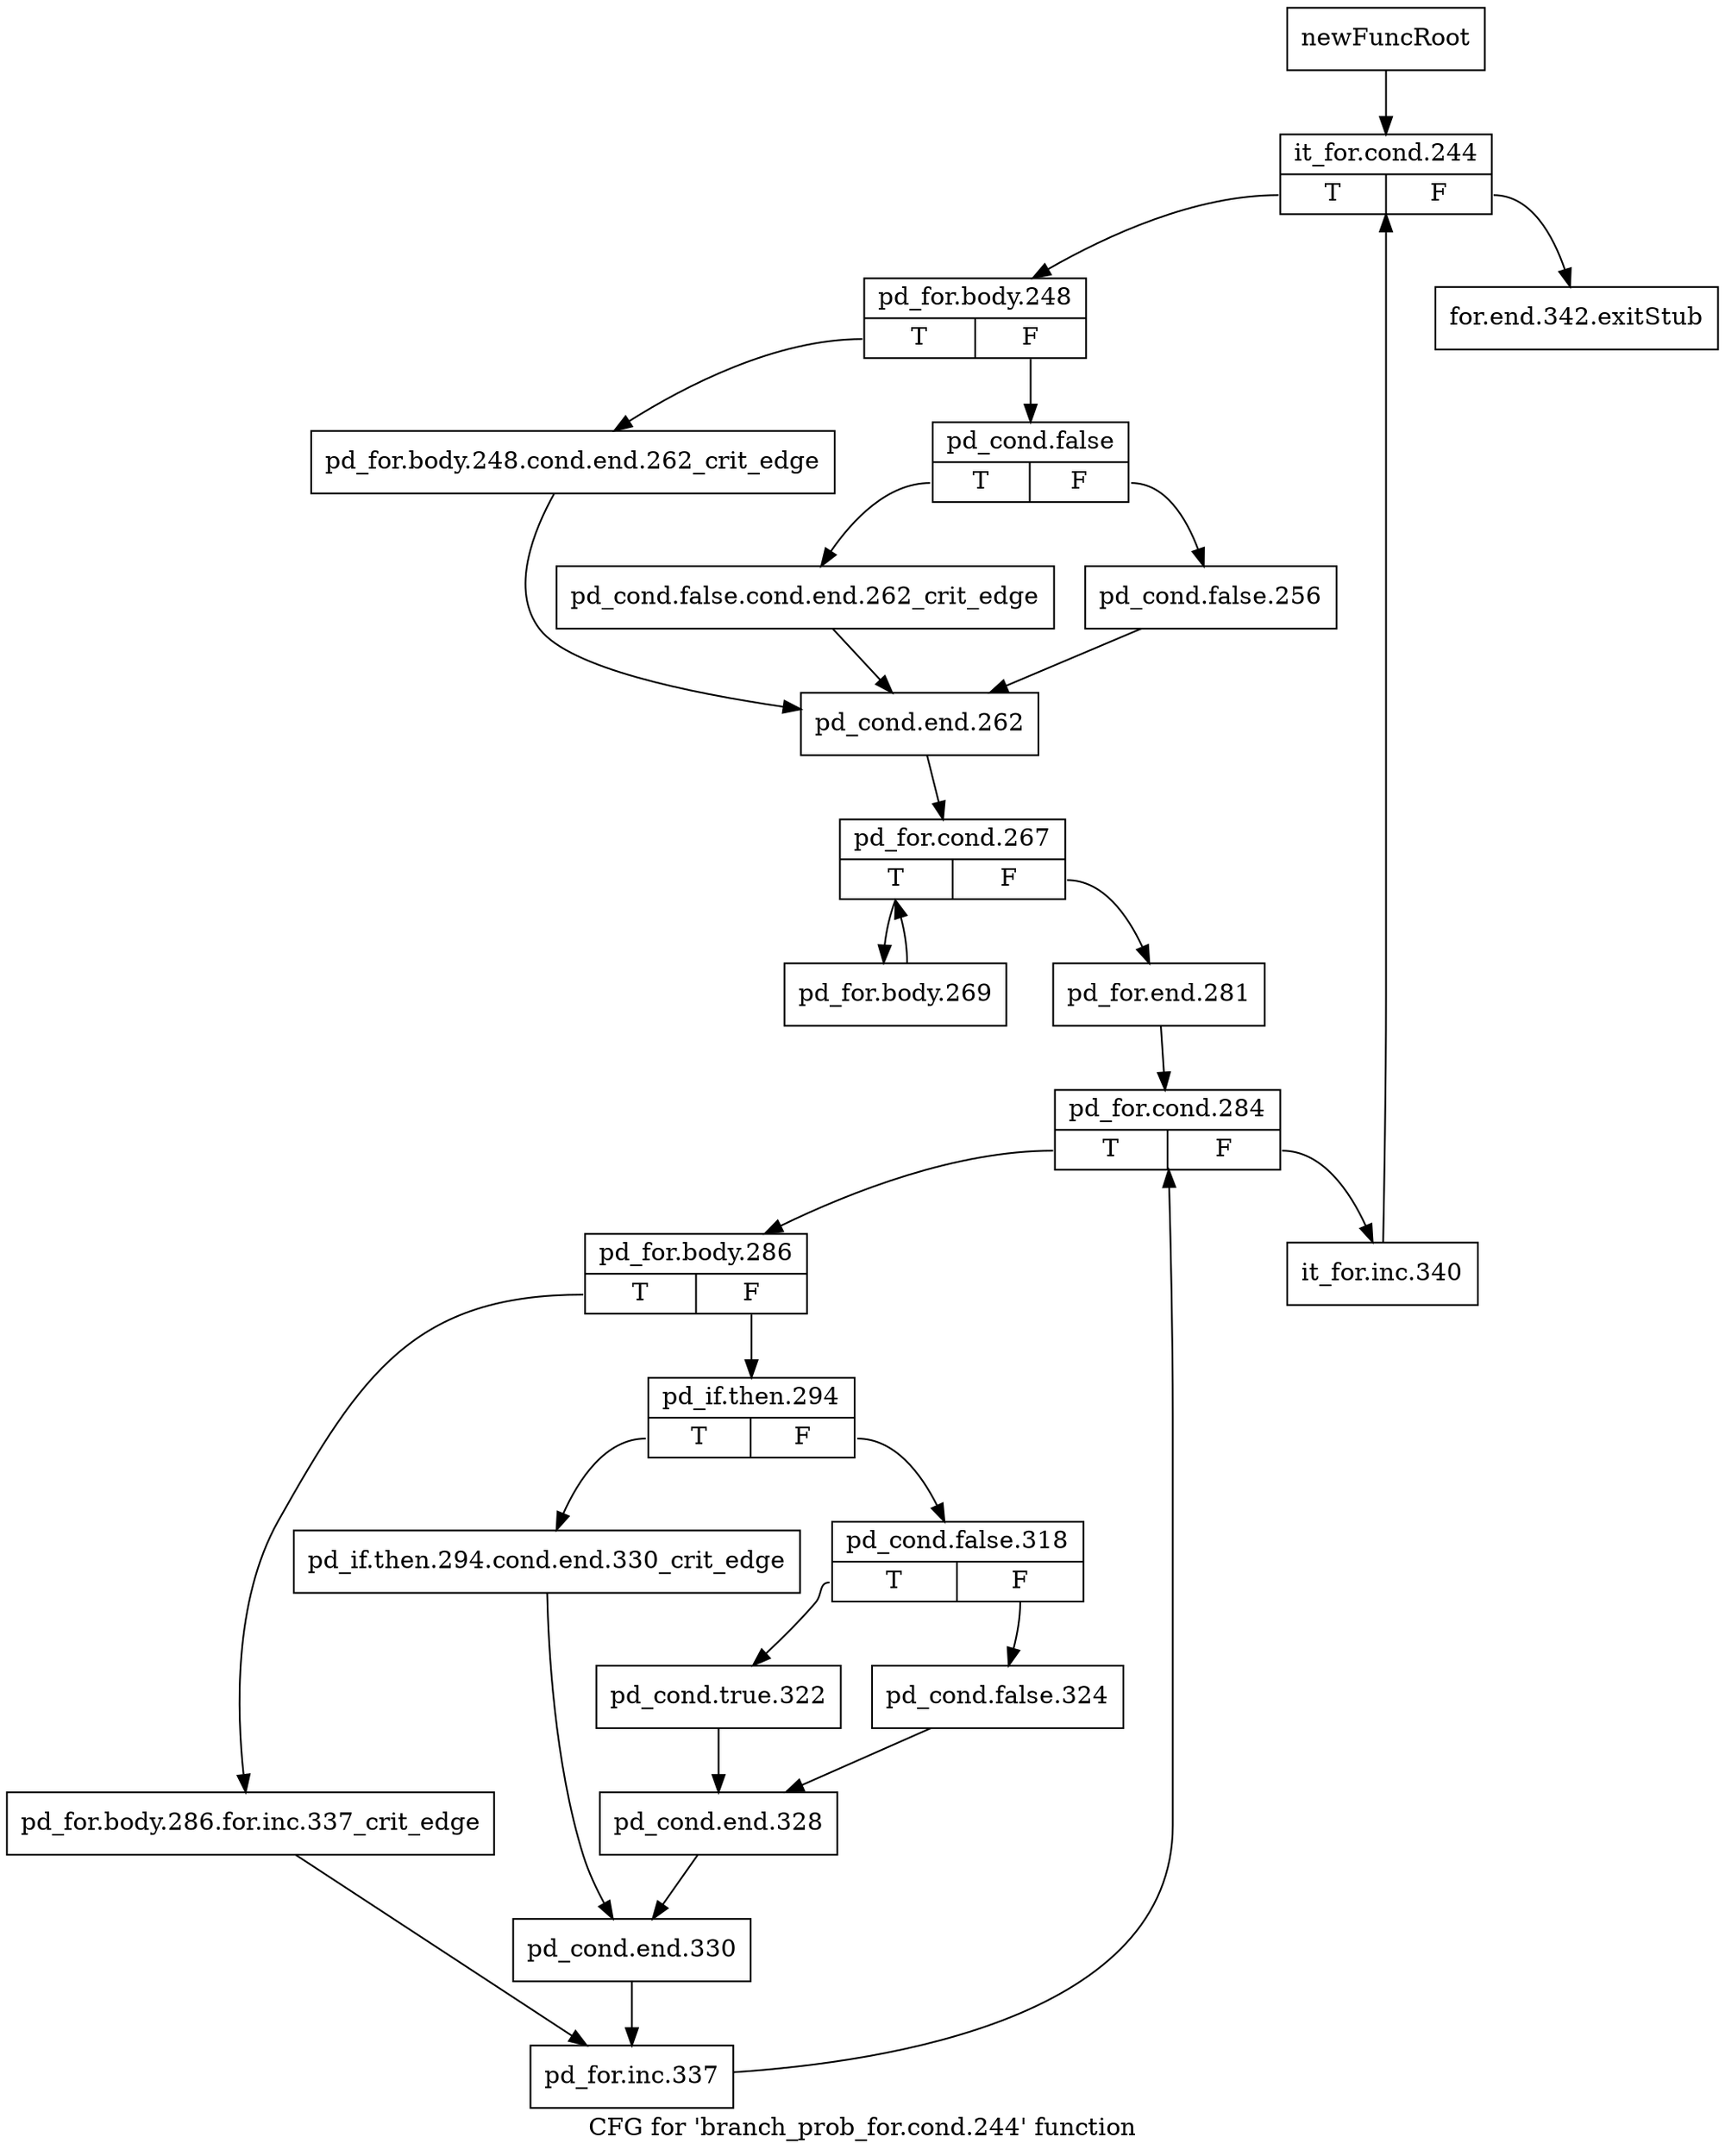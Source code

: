 digraph "CFG for 'branch_prob_for.cond.244' function" {
	label="CFG for 'branch_prob_for.cond.244' function";

	Node0xb783450 [shape=record,label="{newFuncRoot}"];
	Node0xb783450 -> Node0xb7834f0;
	Node0xb7834a0 [shape=record,label="{for.end.342.exitStub}"];
	Node0xb7834f0 [shape=record,label="{it_for.cond.244|{<s0>T|<s1>F}}"];
	Node0xb7834f0:s0 -> Node0xb783540;
	Node0xb7834f0:s1 -> Node0xb7834a0;
	Node0xb783540 [shape=record,label="{pd_for.body.248|{<s0>T|<s1>F}}"];
	Node0xb783540:s0 -> Node0xb783680;
	Node0xb783540:s1 -> Node0xb783590;
	Node0xb783590 [shape=record,label="{pd_cond.false|{<s0>T|<s1>F}}"];
	Node0xb783590:s0 -> Node0xb783630;
	Node0xb783590:s1 -> Node0xb7835e0;
	Node0xb7835e0 [shape=record,label="{pd_cond.false.256}"];
	Node0xb7835e0 -> Node0xb7836d0;
	Node0xb783630 [shape=record,label="{pd_cond.false.cond.end.262_crit_edge}"];
	Node0xb783630 -> Node0xb7836d0;
	Node0xb783680 [shape=record,label="{pd_for.body.248.cond.end.262_crit_edge}"];
	Node0xb783680 -> Node0xb7836d0;
	Node0xb7836d0 [shape=record,label="{pd_cond.end.262}"];
	Node0xb7836d0 -> Node0xb783720;
	Node0xb783720 [shape=record,label="{pd_for.cond.267|{<s0>T|<s1>F}}"];
	Node0xb783720:s0 -> Node0xb783b80;
	Node0xb783720:s1 -> Node0xb783770;
	Node0xb783770 [shape=record,label="{pd_for.end.281}"];
	Node0xb783770 -> Node0xb7837c0;
	Node0xb7837c0 [shape=record,label="{pd_for.cond.284|{<s0>T|<s1>F}}"];
	Node0xb7837c0:s0 -> Node0xb783860;
	Node0xb7837c0:s1 -> Node0xb783810;
	Node0xb783810 [shape=record,label="{it_for.inc.340}"];
	Node0xb783810 -> Node0xb7834f0;
	Node0xb783860 [shape=record,label="{pd_for.body.286|{<s0>T|<s1>F}}"];
	Node0xb783860:s0 -> Node0xb783ae0;
	Node0xb783860:s1 -> Node0xb7838b0;
	Node0xb7838b0 [shape=record,label="{pd_if.then.294|{<s0>T|<s1>F}}"];
	Node0xb7838b0:s0 -> Node0xb783a40;
	Node0xb7838b0:s1 -> Node0xb783900;
	Node0xb783900 [shape=record,label="{pd_cond.false.318|{<s0>T|<s1>F}}"];
	Node0xb783900:s0 -> Node0xb7839a0;
	Node0xb783900:s1 -> Node0xb783950;
	Node0xb783950 [shape=record,label="{pd_cond.false.324}"];
	Node0xb783950 -> Node0xb7839f0;
	Node0xb7839a0 [shape=record,label="{pd_cond.true.322}"];
	Node0xb7839a0 -> Node0xb7839f0;
	Node0xb7839f0 [shape=record,label="{pd_cond.end.328}"];
	Node0xb7839f0 -> Node0xb783a90;
	Node0xb783a40 [shape=record,label="{pd_if.then.294.cond.end.330_crit_edge}"];
	Node0xb783a40 -> Node0xb783a90;
	Node0xb783a90 [shape=record,label="{pd_cond.end.330}"];
	Node0xb783a90 -> Node0xb783b30;
	Node0xb783ae0 [shape=record,label="{pd_for.body.286.for.inc.337_crit_edge}"];
	Node0xb783ae0 -> Node0xb783b30;
	Node0xb783b30 [shape=record,label="{pd_for.inc.337}"];
	Node0xb783b30 -> Node0xb7837c0;
	Node0xb783b80 [shape=record,label="{pd_for.body.269}"];
	Node0xb783b80 -> Node0xb783720;
}
